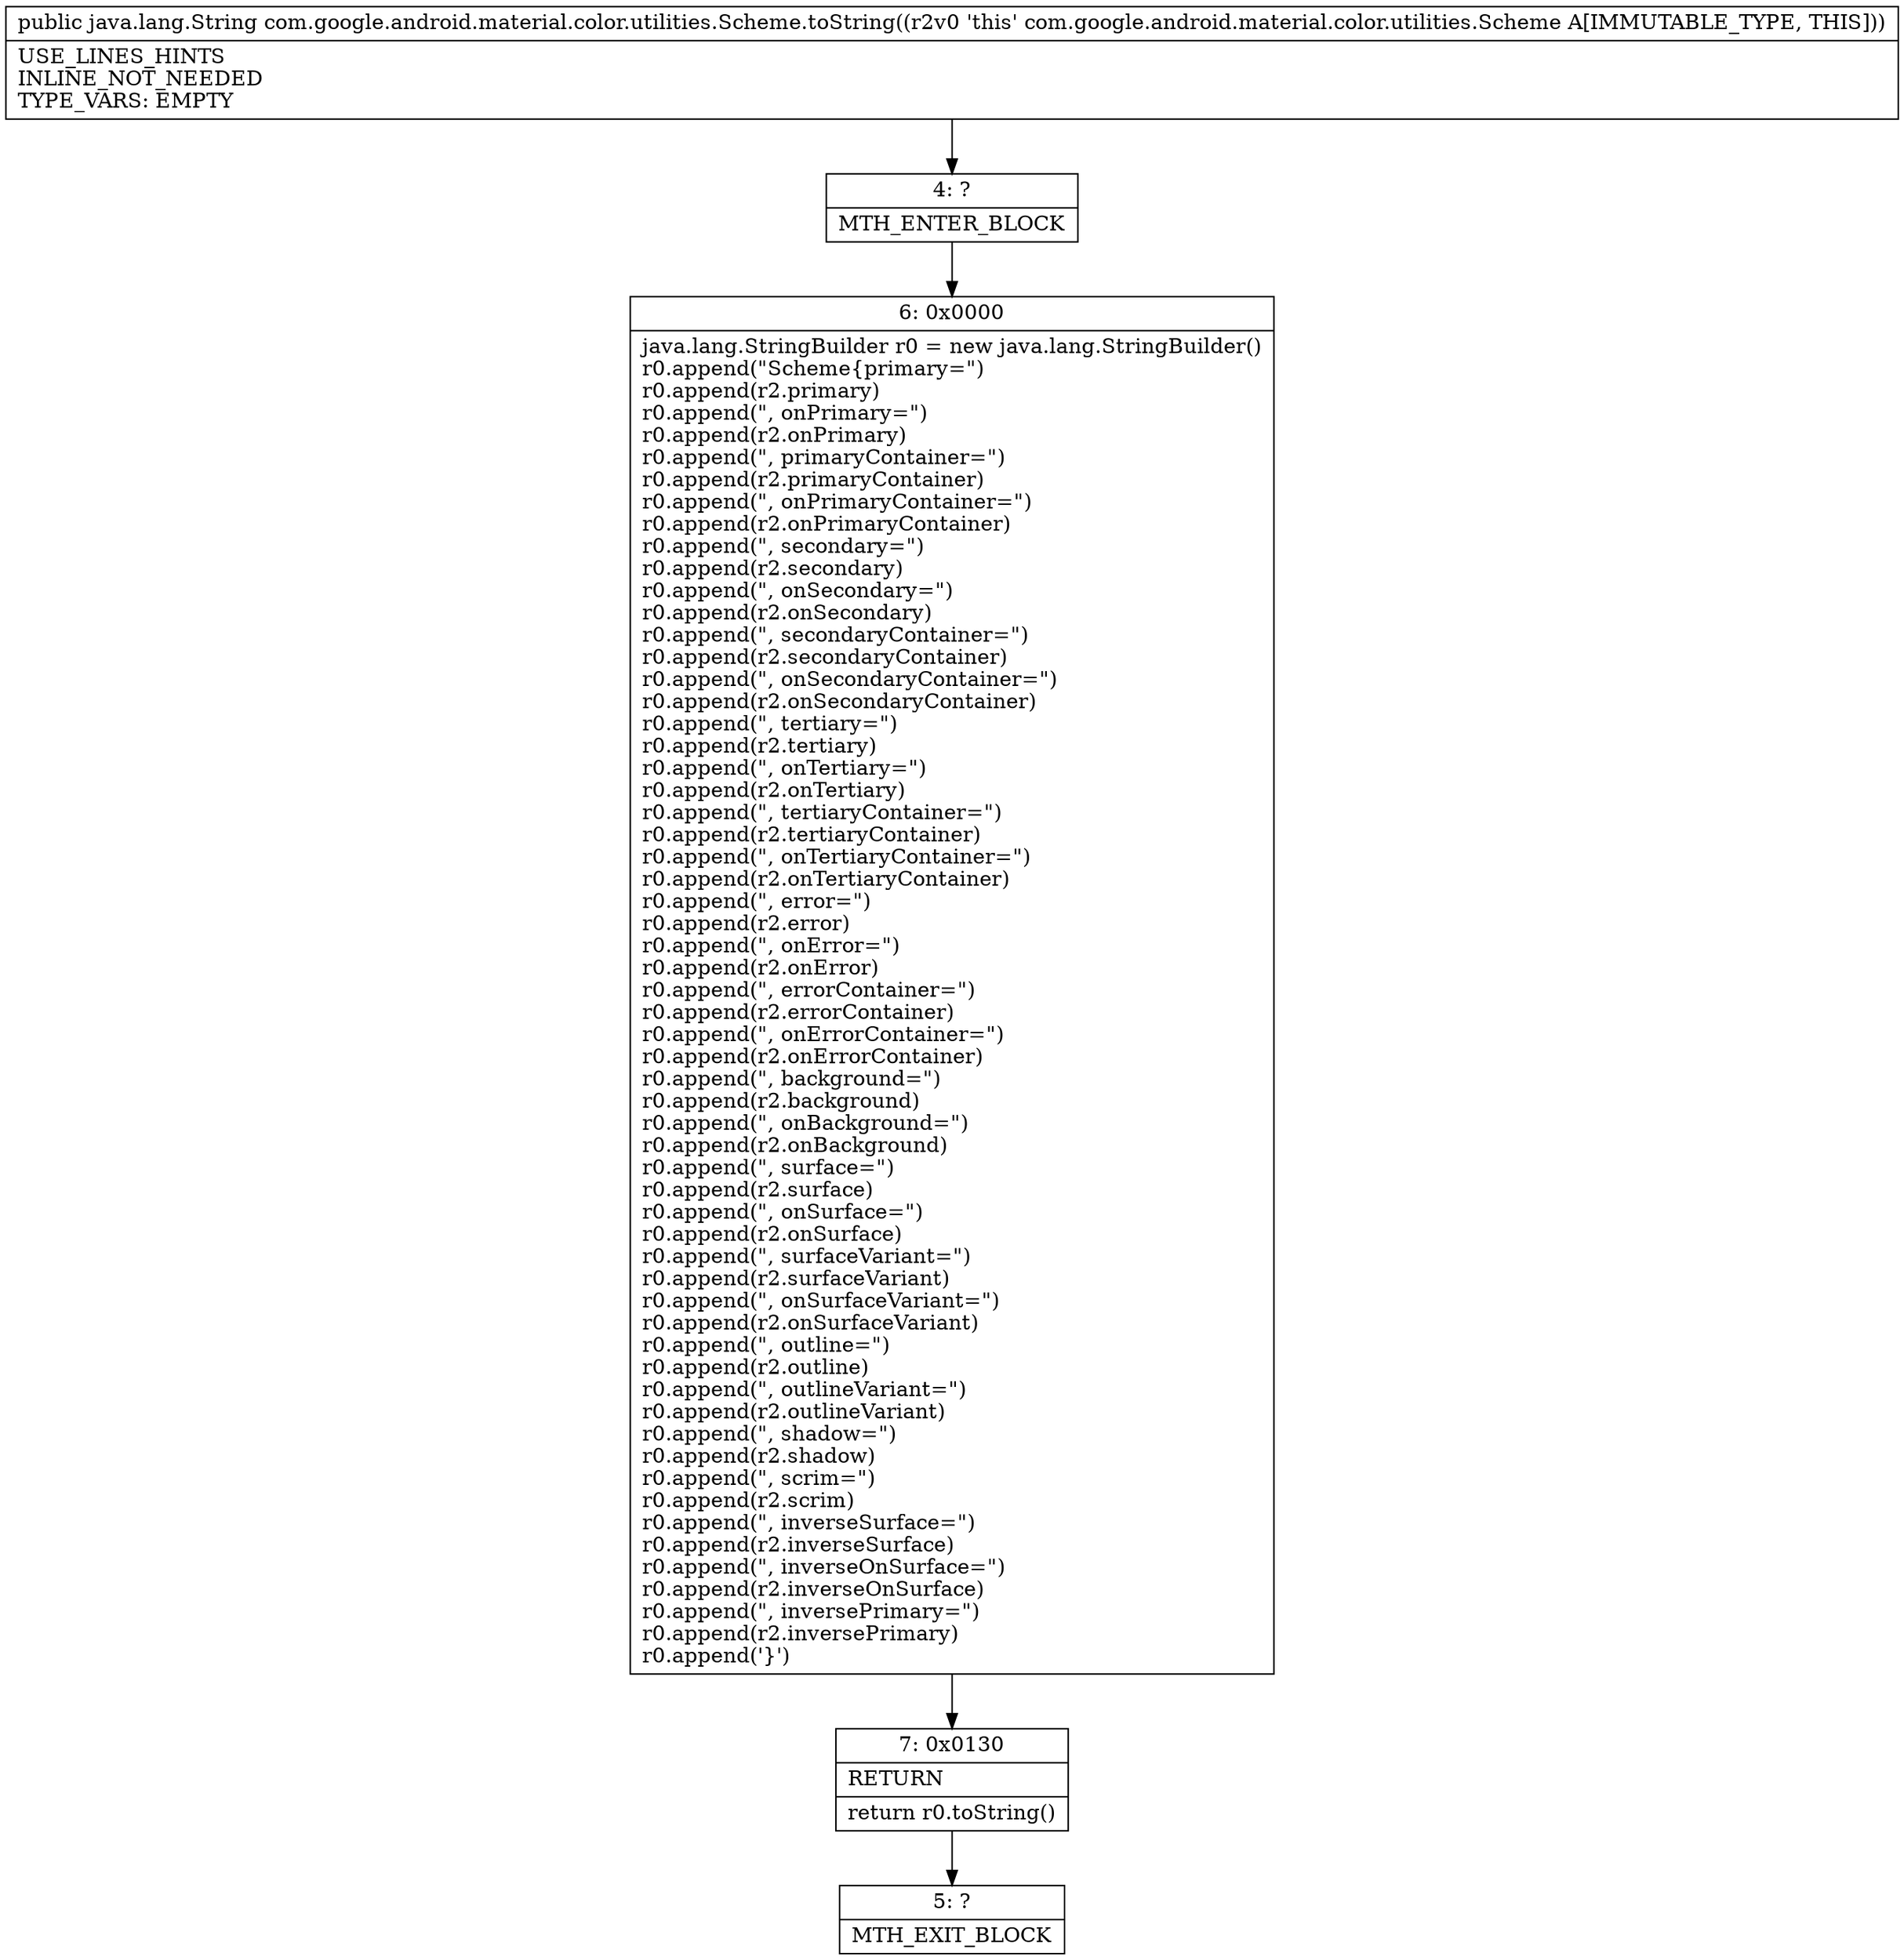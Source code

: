 digraph "CFG forcom.google.android.material.color.utilities.Scheme.toString()Ljava\/lang\/String;" {
Node_4 [shape=record,label="{4\:\ ?|MTH_ENTER_BLOCK\l}"];
Node_6 [shape=record,label="{6\:\ 0x0000|java.lang.StringBuilder r0 = new java.lang.StringBuilder()\lr0.append(\"Scheme\{primary=\")\lr0.append(r2.primary)\lr0.append(\", onPrimary=\")\lr0.append(r2.onPrimary)\lr0.append(\", primaryContainer=\")\lr0.append(r2.primaryContainer)\lr0.append(\", onPrimaryContainer=\")\lr0.append(r2.onPrimaryContainer)\lr0.append(\", secondary=\")\lr0.append(r2.secondary)\lr0.append(\", onSecondary=\")\lr0.append(r2.onSecondary)\lr0.append(\", secondaryContainer=\")\lr0.append(r2.secondaryContainer)\lr0.append(\", onSecondaryContainer=\")\lr0.append(r2.onSecondaryContainer)\lr0.append(\", tertiary=\")\lr0.append(r2.tertiary)\lr0.append(\", onTertiary=\")\lr0.append(r2.onTertiary)\lr0.append(\", tertiaryContainer=\")\lr0.append(r2.tertiaryContainer)\lr0.append(\", onTertiaryContainer=\")\lr0.append(r2.onTertiaryContainer)\lr0.append(\", error=\")\lr0.append(r2.error)\lr0.append(\", onError=\")\lr0.append(r2.onError)\lr0.append(\", errorContainer=\")\lr0.append(r2.errorContainer)\lr0.append(\", onErrorContainer=\")\lr0.append(r2.onErrorContainer)\lr0.append(\", background=\")\lr0.append(r2.background)\lr0.append(\", onBackground=\")\lr0.append(r2.onBackground)\lr0.append(\", surface=\")\lr0.append(r2.surface)\lr0.append(\", onSurface=\")\lr0.append(r2.onSurface)\lr0.append(\", surfaceVariant=\")\lr0.append(r2.surfaceVariant)\lr0.append(\", onSurfaceVariant=\")\lr0.append(r2.onSurfaceVariant)\lr0.append(\", outline=\")\lr0.append(r2.outline)\lr0.append(\", outlineVariant=\")\lr0.append(r2.outlineVariant)\lr0.append(\", shadow=\")\lr0.append(r2.shadow)\lr0.append(\", scrim=\")\lr0.append(r2.scrim)\lr0.append(\", inverseSurface=\")\lr0.append(r2.inverseSurface)\lr0.append(\", inverseOnSurface=\")\lr0.append(r2.inverseOnSurface)\lr0.append(\", inversePrimary=\")\lr0.append(r2.inversePrimary)\lr0.append('\}')\l}"];
Node_7 [shape=record,label="{7\:\ 0x0130|RETURN\l|return r0.toString()\l}"];
Node_5 [shape=record,label="{5\:\ ?|MTH_EXIT_BLOCK\l}"];
MethodNode[shape=record,label="{public java.lang.String com.google.android.material.color.utilities.Scheme.toString((r2v0 'this' com.google.android.material.color.utilities.Scheme A[IMMUTABLE_TYPE, THIS]))  | USE_LINES_HINTS\lINLINE_NOT_NEEDED\lTYPE_VARS: EMPTY\l}"];
MethodNode -> Node_4;Node_4 -> Node_6;
Node_6 -> Node_7;
Node_7 -> Node_5;
}

